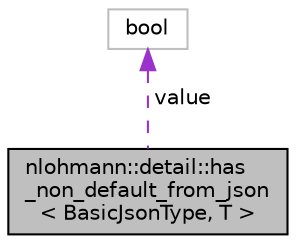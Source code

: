 digraph "nlohmann::detail::has_non_default_from_json&lt; BasicJsonType, T &gt;"
{
 // INTERACTIVE_SVG=YES
  edge [fontname="Helvetica",fontsize="10",labelfontname="Helvetica",labelfontsize="10"];
  node [fontname="Helvetica",fontsize="10",shape=record];
  Node1 [label="nlohmann::detail::has\l_non_default_from_json\l\< BasicJsonType, T \>",height=0.2,width=0.4,color="black", fillcolor="grey75", style="filled", fontcolor="black"];
  Node2 -> Node1 [dir="back",color="darkorchid3",fontsize="10",style="dashed",label=" value" ,fontname="Helvetica"];
  Node2 [label="bool",height=0.2,width=0.4,color="grey75", fillcolor="white", style="filled"];
}

